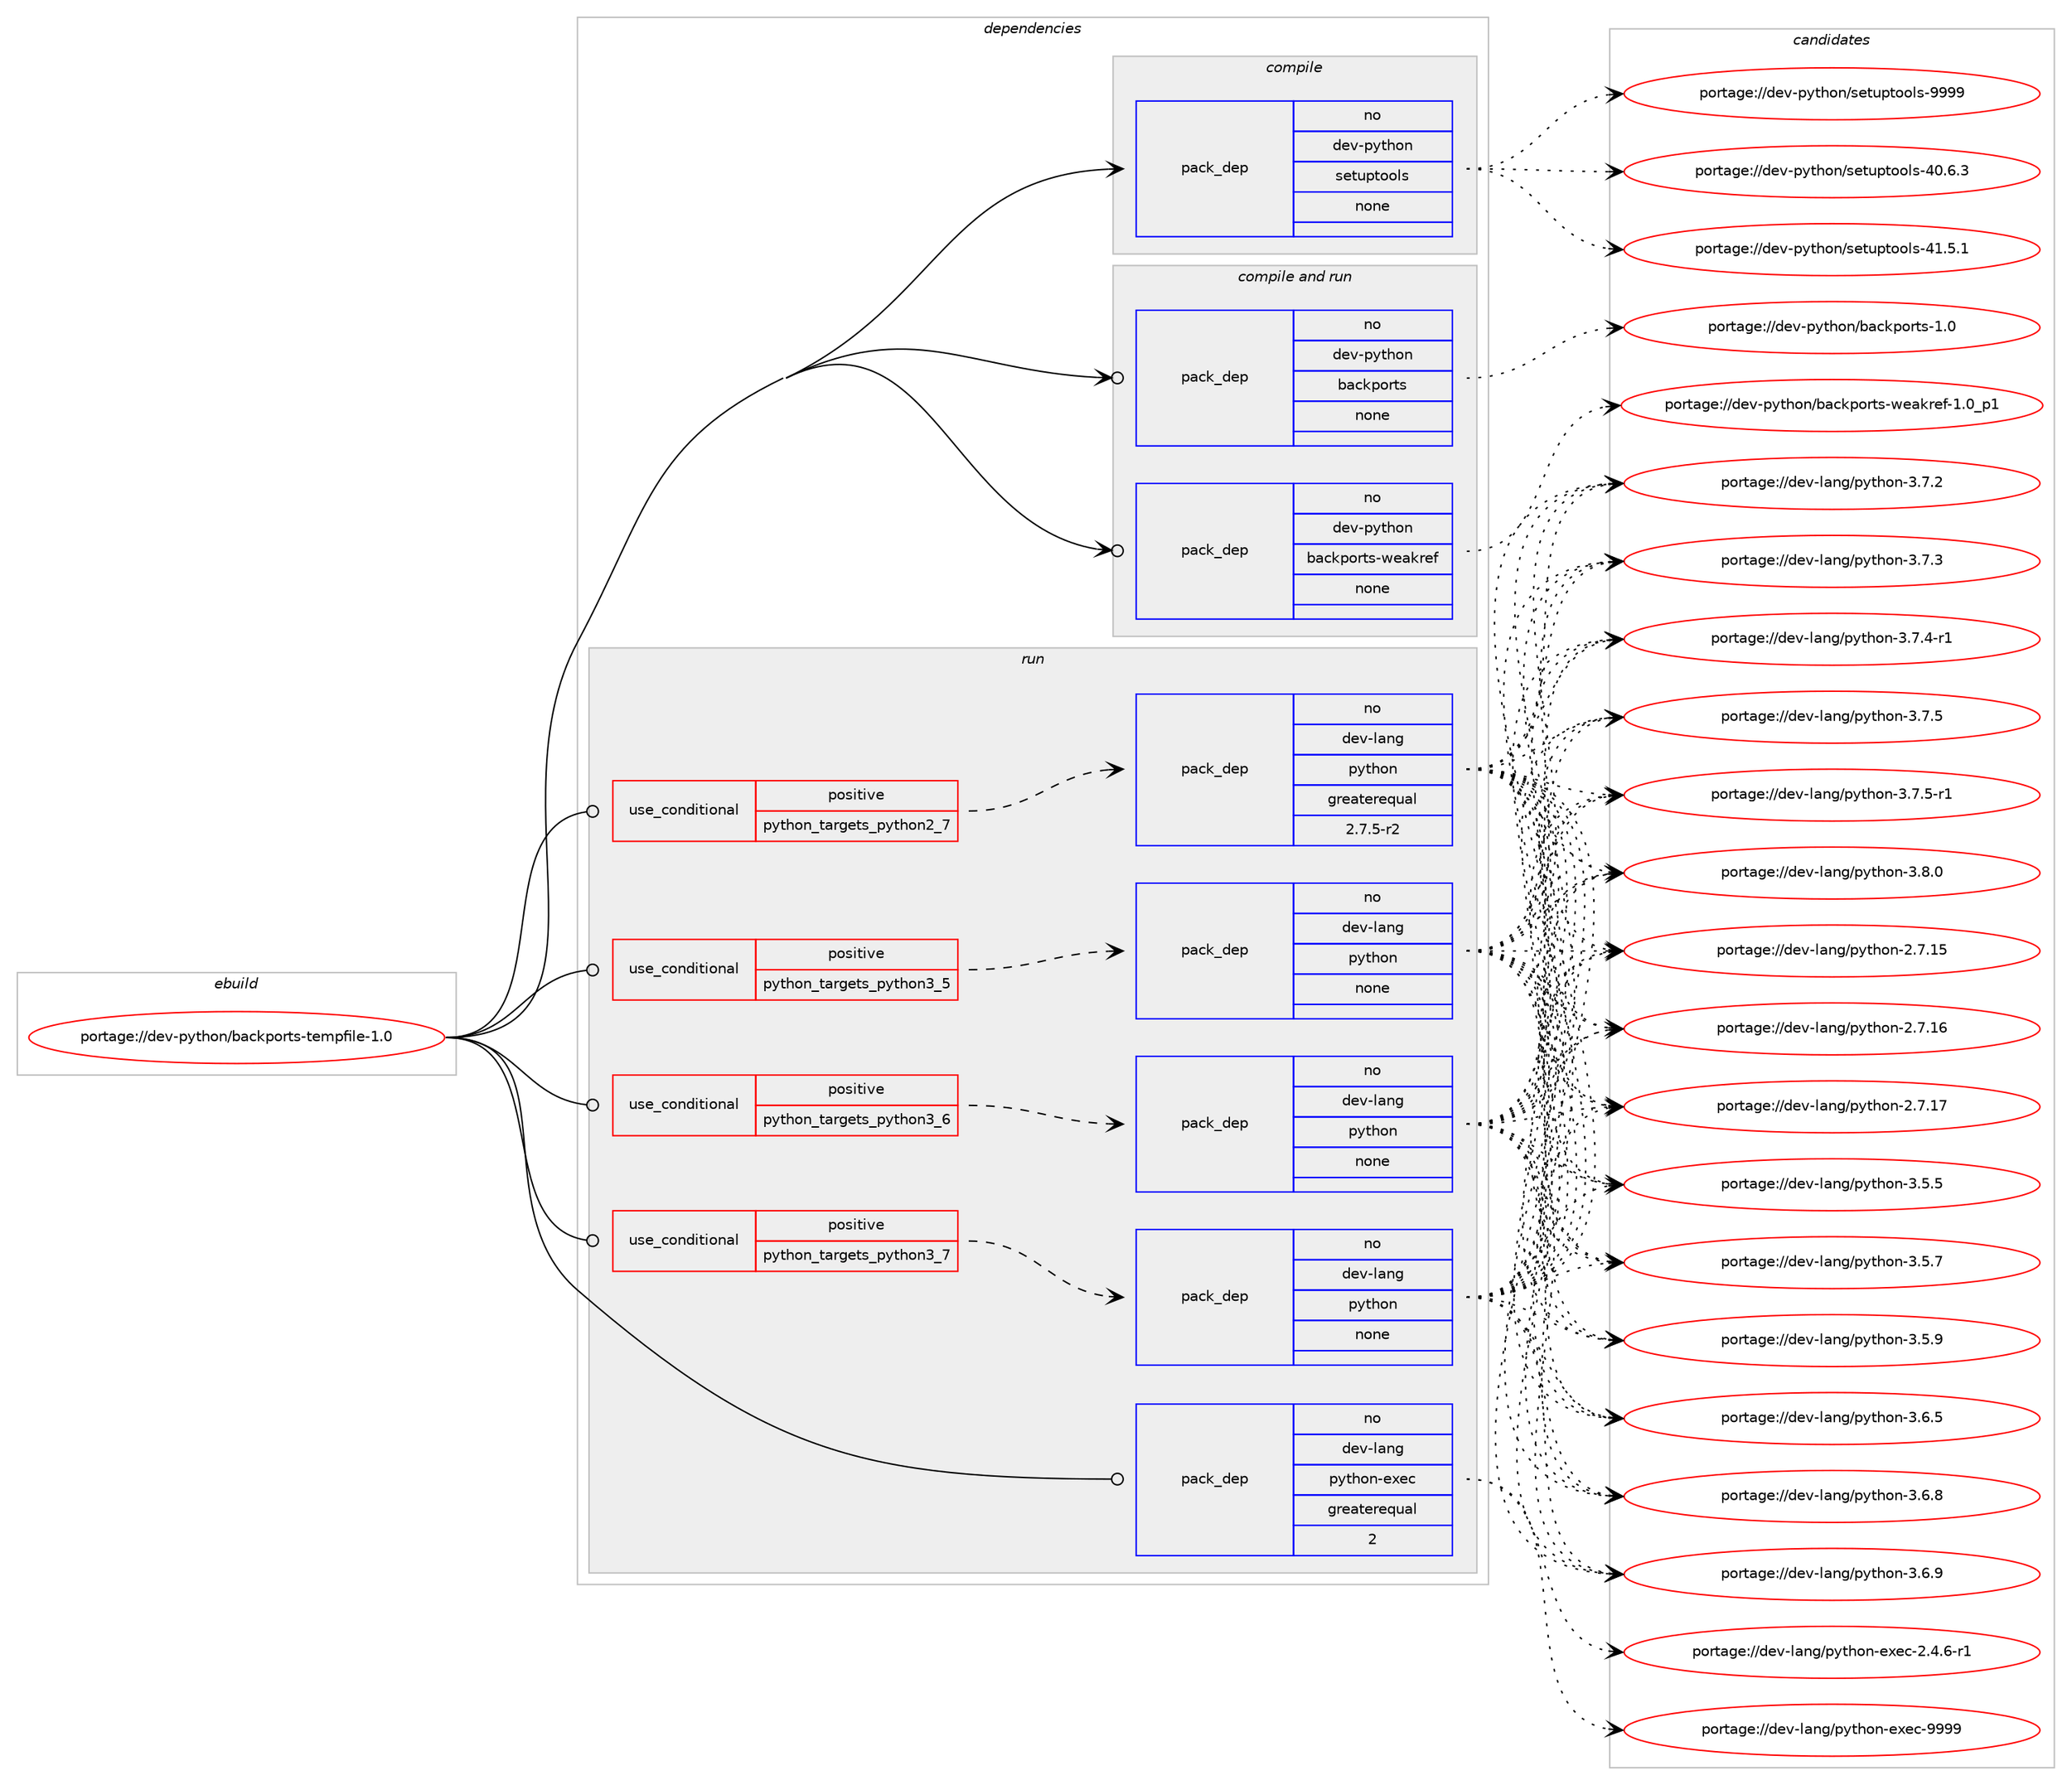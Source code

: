 digraph prolog {

# *************
# Graph options
# *************

newrank=true;
concentrate=true;
compound=true;
graph [rankdir=LR,fontname=Helvetica,fontsize=10,ranksep=1.5];#, ranksep=2.5, nodesep=0.2];
edge  [arrowhead=vee];
node  [fontname=Helvetica,fontsize=10];

# **********
# The ebuild
# **********

subgraph cluster_leftcol {
color=gray;
rank=same;
label=<<i>ebuild</i>>;
id [label="portage://dev-python/backports-tempfile-1.0", color=red, width=4, href="../dev-python/backports-tempfile-1.0.svg"];
}

# ****************
# The dependencies
# ****************

subgraph cluster_midcol {
color=gray;
label=<<i>dependencies</i>>;
subgraph cluster_compile {
fillcolor="#eeeeee";
style=filled;
label=<<i>compile</i>>;
subgraph pack101799 {
dependency131115 [label=<<TABLE BORDER="0" CELLBORDER="1" CELLSPACING="0" CELLPADDING="4" WIDTH="220"><TR><TD ROWSPAN="6" CELLPADDING="30">pack_dep</TD></TR><TR><TD WIDTH="110">no</TD></TR><TR><TD>dev-python</TD></TR><TR><TD>setuptools</TD></TR><TR><TD>none</TD></TR><TR><TD></TD></TR></TABLE>>, shape=none, color=blue];
}
id:e -> dependency131115:w [weight=20,style="solid",arrowhead="vee"];
}
subgraph cluster_compileandrun {
fillcolor="#eeeeee";
style=filled;
label=<<i>compile and run</i>>;
subgraph pack101800 {
dependency131116 [label=<<TABLE BORDER="0" CELLBORDER="1" CELLSPACING="0" CELLPADDING="4" WIDTH="220"><TR><TD ROWSPAN="6" CELLPADDING="30">pack_dep</TD></TR><TR><TD WIDTH="110">no</TD></TR><TR><TD>dev-python</TD></TR><TR><TD>backports</TD></TR><TR><TD>none</TD></TR><TR><TD></TD></TR></TABLE>>, shape=none, color=blue];
}
id:e -> dependency131116:w [weight=20,style="solid",arrowhead="odotvee"];
subgraph pack101801 {
dependency131117 [label=<<TABLE BORDER="0" CELLBORDER="1" CELLSPACING="0" CELLPADDING="4" WIDTH="220"><TR><TD ROWSPAN="6" CELLPADDING="30">pack_dep</TD></TR><TR><TD WIDTH="110">no</TD></TR><TR><TD>dev-python</TD></TR><TR><TD>backports-weakref</TD></TR><TR><TD>none</TD></TR><TR><TD></TD></TR></TABLE>>, shape=none, color=blue];
}
id:e -> dependency131117:w [weight=20,style="solid",arrowhead="odotvee"];
}
subgraph cluster_run {
fillcolor="#eeeeee";
style=filled;
label=<<i>run</i>>;
subgraph cond26011 {
dependency131118 [label=<<TABLE BORDER="0" CELLBORDER="1" CELLSPACING="0" CELLPADDING="4"><TR><TD ROWSPAN="3" CELLPADDING="10">use_conditional</TD></TR><TR><TD>positive</TD></TR><TR><TD>python_targets_python2_7</TD></TR></TABLE>>, shape=none, color=red];
subgraph pack101802 {
dependency131119 [label=<<TABLE BORDER="0" CELLBORDER="1" CELLSPACING="0" CELLPADDING="4" WIDTH="220"><TR><TD ROWSPAN="6" CELLPADDING="30">pack_dep</TD></TR><TR><TD WIDTH="110">no</TD></TR><TR><TD>dev-lang</TD></TR><TR><TD>python</TD></TR><TR><TD>greaterequal</TD></TR><TR><TD>2.7.5-r2</TD></TR></TABLE>>, shape=none, color=blue];
}
dependency131118:e -> dependency131119:w [weight=20,style="dashed",arrowhead="vee"];
}
id:e -> dependency131118:w [weight=20,style="solid",arrowhead="odot"];
subgraph cond26012 {
dependency131120 [label=<<TABLE BORDER="0" CELLBORDER="1" CELLSPACING="0" CELLPADDING="4"><TR><TD ROWSPAN="3" CELLPADDING="10">use_conditional</TD></TR><TR><TD>positive</TD></TR><TR><TD>python_targets_python3_5</TD></TR></TABLE>>, shape=none, color=red];
subgraph pack101803 {
dependency131121 [label=<<TABLE BORDER="0" CELLBORDER="1" CELLSPACING="0" CELLPADDING="4" WIDTH="220"><TR><TD ROWSPAN="6" CELLPADDING="30">pack_dep</TD></TR><TR><TD WIDTH="110">no</TD></TR><TR><TD>dev-lang</TD></TR><TR><TD>python</TD></TR><TR><TD>none</TD></TR><TR><TD></TD></TR></TABLE>>, shape=none, color=blue];
}
dependency131120:e -> dependency131121:w [weight=20,style="dashed",arrowhead="vee"];
}
id:e -> dependency131120:w [weight=20,style="solid",arrowhead="odot"];
subgraph cond26013 {
dependency131122 [label=<<TABLE BORDER="0" CELLBORDER="1" CELLSPACING="0" CELLPADDING="4"><TR><TD ROWSPAN="3" CELLPADDING="10">use_conditional</TD></TR><TR><TD>positive</TD></TR><TR><TD>python_targets_python3_6</TD></TR></TABLE>>, shape=none, color=red];
subgraph pack101804 {
dependency131123 [label=<<TABLE BORDER="0" CELLBORDER="1" CELLSPACING="0" CELLPADDING="4" WIDTH="220"><TR><TD ROWSPAN="6" CELLPADDING="30">pack_dep</TD></TR><TR><TD WIDTH="110">no</TD></TR><TR><TD>dev-lang</TD></TR><TR><TD>python</TD></TR><TR><TD>none</TD></TR><TR><TD></TD></TR></TABLE>>, shape=none, color=blue];
}
dependency131122:e -> dependency131123:w [weight=20,style="dashed",arrowhead="vee"];
}
id:e -> dependency131122:w [weight=20,style="solid",arrowhead="odot"];
subgraph cond26014 {
dependency131124 [label=<<TABLE BORDER="0" CELLBORDER="1" CELLSPACING="0" CELLPADDING="4"><TR><TD ROWSPAN="3" CELLPADDING="10">use_conditional</TD></TR><TR><TD>positive</TD></TR><TR><TD>python_targets_python3_7</TD></TR></TABLE>>, shape=none, color=red];
subgraph pack101805 {
dependency131125 [label=<<TABLE BORDER="0" CELLBORDER="1" CELLSPACING="0" CELLPADDING="4" WIDTH="220"><TR><TD ROWSPAN="6" CELLPADDING="30">pack_dep</TD></TR><TR><TD WIDTH="110">no</TD></TR><TR><TD>dev-lang</TD></TR><TR><TD>python</TD></TR><TR><TD>none</TD></TR><TR><TD></TD></TR></TABLE>>, shape=none, color=blue];
}
dependency131124:e -> dependency131125:w [weight=20,style="dashed",arrowhead="vee"];
}
id:e -> dependency131124:w [weight=20,style="solid",arrowhead="odot"];
subgraph pack101806 {
dependency131126 [label=<<TABLE BORDER="0" CELLBORDER="1" CELLSPACING="0" CELLPADDING="4" WIDTH="220"><TR><TD ROWSPAN="6" CELLPADDING="30">pack_dep</TD></TR><TR><TD WIDTH="110">no</TD></TR><TR><TD>dev-lang</TD></TR><TR><TD>python-exec</TD></TR><TR><TD>greaterequal</TD></TR><TR><TD>2</TD></TR></TABLE>>, shape=none, color=blue];
}
id:e -> dependency131126:w [weight=20,style="solid",arrowhead="odot"];
}
}

# **************
# The candidates
# **************

subgraph cluster_choices {
rank=same;
color=gray;
label=<<i>candidates</i>>;

subgraph choice101799 {
color=black;
nodesep=1;
choiceportage100101118451121211161041111104711510111611711211611111110811545524846544651 [label="portage://dev-python/setuptools-40.6.3", color=red, width=4,href="../dev-python/setuptools-40.6.3.svg"];
choiceportage100101118451121211161041111104711510111611711211611111110811545524946534649 [label="portage://dev-python/setuptools-41.5.1", color=red, width=4,href="../dev-python/setuptools-41.5.1.svg"];
choiceportage10010111845112121116104111110471151011161171121161111111081154557575757 [label="portage://dev-python/setuptools-9999", color=red, width=4,href="../dev-python/setuptools-9999.svg"];
dependency131115:e -> choiceportage100101118451121211161041111104711510111611711211611111110811545524846544651:w [style=dotted,weight="100"];
dependency131115:e -> choiceportage100101118451121211161041111104711510111611711211611111110811545524946534649:w [style=dotted,weight="100"];
dependency131115:e -> choiceportage10010111845112121116104111110471151011161171121161111111081154557575757:w [style=dotted,weight="100"];
}
subgraph choice101800 {
color=black;
nodesep=1;
choiceportage100101118451121211161041111104798979910711211111411611545494648 [label="portage://dev-python/backports-1.0", color=red, width=4,href="../dev-python/backports-1.0.svg"];
dependency131116:e -> choiceportage100101118451121211161041111104798979910711211111411611545494648:w [style=dotted,weight="100"];
}
subgraph choice101801 {
color=black;
nodesep=1;
choiceportage10010111845112121116104111110479897991071121111141161154511910197107114101102454946489511249 [label="portage://dev-python/backports-weakref-1.0_p1", color=red, width=4,href="../dev-python/backports-weakref-1.0_p1.svg"];
dependency131117:e -> choiceportage10010111845112121116104111110479897991071121111141161154511910197107114101102454946489511249:w [style=dotted,weight="100"];
}
subgraph choice101802 {
color=black;
nodesep=1;
choiceportage10010111845108971101034711212111610411111045504655464953 [label="portage://dev-lang/python-2.7.15", color=red, width=4,href="../dev-lang/python-2.7.15.svg"];
choiceportage10010111845108971101034711212111610411111045504655464954 [label="portage://dev-lang/python-2.7.16", color=red, width=4,href="../dev-lang/python-2.7.16.svg"];
choiceportage10010111845108971101034711212111610411111045504655464955 [label="portage://dev-lang/python-2.7.17", color=red, width=4,href="../dev-lang/python-2.7.17.svg"];
choiceportage100101118451089711010347112121116104111110455146534653 [label="portage://dev-lang/python-3.5.5", color=red, width=4,href="../dev-lang/python-3.5.5.svg"];
choiceportage100101118451089711010347112121116104111110455146534655 [label="portage://dev-lang/python-3.5.7", color=red, width=4,href="../dev-lang/python-3.5.7.svg"];
choiceportage100101118451089711010347112121116104111110455146534657 [label="portage://dev-lang/python-3.5.9", color=red, width=4,href="../dev-lang/python-3.5.9.svg"];
choiceportage100101118451089711010347112121116104111110455146544653 [label="portage://dev-lang/python-3.6.5", color=red, width=4,href="../dev-lang/python-3.6.5.svg"];
choiceportage100101118451089711010347112121116104111110455146544656 [label="portage://dev-lang/python-3.6.8", color=red, width=4,href="../dev-lang/python-3.6.8.svg"];
choiceportage100101118451089711010347112121116104111110455146544657 [label="portage://dev-lang/python-3.6.9", color=red, width=4,href="../dev-lang/python-3.6.9.svg"];
choiceportage100101118451089711010347112121116104111110455146554650 [label="portage://dev-lang/python-3.7.2", color=red, width=4,href="../dev-lang/python-3.7.2.svg"];
choiceportage100101118451089711010347112121116104111110455146554651 [label="portage://dev-lang/python-3.7.3", color=red, width=4,href="../dev-lang/python-3.7.3.svg"];
choiceportage1001011184510897110103471121211161041111104551465546524511449 [label="portage://dev-lang/python-3.7.4-r1", color=red, width=4,href="../dev-lang/python-3.7.4-r1.svg"];
choiceportage100101118451089711010347112121116104111110455146554653 [label="portage://dev-lang/python-3.7.5", color=red, width=4,href="../dev-lang/python-3.7.5.svg"];
choiceportage1001011184510897110103471121211161041111104551465546534511449 [label="portage://dev-lang/python-3.7.5-r1", color=red, width=4,href="../dev-lang/python-3.7.5-r1.svg"];
choiceportage100101118451089711010347112121116104111110455146564648 [label="portage://dev-lang/python-3.8.0", color=red, width=4,href="../dev-lang/python-3.8.0.svg"];
dependency131119:e -> choiceportage10010111845108971101034711212111610411111045504655464953:w [style=dotted,weight="100"];
dependency131119:e -> choiceportage10010111845108971101034711212111610411111045504655464954:w [style=dotted,weight="100"];
dependency131119:e -> choiceportage10010111845108971101034711212111610411111045504655464955:w [style=dotted,weight="100"];
dependency131119:e -> choiceportage100101118451089711010347112121116104111110455146534653:w [style=dotted,weight="100"];
dependency131119:e -> choiceportage100101118451089711010347112121116104111110455146534655:w [style=dotted,weight="100"];
dependency131119:e -> choiceportage100101118451089711010347112121116104111110455146534657:w [style=dotted,weight="100"];
dependency131119:e -> choiceportage100101118451089711010347112121116104111110455146544653:w [style=dotted,weight="100"];
dependency131119:e -> choiceportage100101118451089711010347112121116104111110455146544656:w [style=dotted,weight="100"];
dependency131119:e -> choiceportage100101118451089711010347112121116104111110455146544657:w [style=dotted,weight="100"];
dependency131119:e -> choiceportage100101118451089711010347112121116104111110455146554650:w [style=dotted,weight="100"];
dependency131119:e -> choiceportage100101118451089711010347112121116104111110455146554651:w [style=dotted,weight="100"];
dependency131119:e -> choiceportage1001011184510897110103471121211161041111104551465546524511449:w [style=dotted,weight="100"];
dependency131119:e -> choiceportage100101118451089711010347112121116104111110455146554653:w [style=dotted,weight="100"];
dependency131119:e -> choiceportage1001011184510897110103471121211161041111104551465546534511449:w [style=dotted,weight="100"];
dependency131119:e -> choiceportage100101118451089711010347112121116104111110455146564648:w [style=dotted,weight="100"];
}
subgraph choice101803 {
color=black;
nodesep=1;
choiceportage10010111845108971101034711212111610411111045504655464953 [label="portage://dev-lang/python-2.7.15", color=red, width=4,href="../dev-lang/python-2.7.15.svg"];
choiceportage10010111845108971101034711212111610411111045504655464954 [label="portage://dev-lang/python-2.7.16", color=red, width=4,href="../dev-lang/python-2.7.16.svg"];
choiceportage10010111845108971101034711212111610411111045504655464955 [label="portage://dev-lang/python-2.7.17", color=red, width=4,href="../dev-lang/python-2.7.17.svg"];
choiceportage100101118451089711010347112121116104111110455146534653 [label="portage://dev-lang/python-3.5.5", color=red, width=4,href="../dev-lang/python-3.5.5.svg"];
choiceportage100101118451089711010347112121116104111110455146534655 [label="portage://dev-lang/python-3.5.7", color=red, width=4,href="../dev-lang/python-3.5.7.svg"];
choiceportage100101118451089711010347112121116104111110455146534657 [label="portage://dev-lang/python-3.5.9", color=red, width=4,href="../dev-lang/python-3.5.9.svg"];
choiceportage100101118451089711010347112121116104111110455146544653 [label="portage://dev-lang/python-3.6.5", color=red, width=4,href="../dev-lang/python-3.6.5.svg"];
choiceportage100101118451089711010347112121116104111110455146544656 [label="portage://dev-lang/python-3.6.8", color=red, width=4,href="../dev-lang/python-3.6.8.svg"];
choiceportage100101118451089711010347112121116104111110455146544657 [label="portage://dev-lang/python-3.6.9", color=red, width=4,href="../dev-lang/python-3.6.9.svg"];
choiceportage100101118451089711010347112121116104111110455146554650 [label="portage://dev-lang/python-3.7.2", color=red, width=4,href="../dev-lang/python-3.7.2.svg"];
choiceportage100101118451089711010347112121116104111110455146554651 [label="portage://dev-lang/python-3.7.3", color=red, width=4,href="../dev-lang/python-3.7.3.svg"];
choiceportage1001011184510897110103471121211161041111104551465546524511449 [label="portage://dev-lang/python-3.7.4-r1", color=red, width=4,href="../dev-lang/python-3.7.4-r1.svg"];
choiceportage100101118451089711010347112121116104111110455146554653 [label="portage://dev-lang/python-3.7.5", color=red, width=4,href="../dev-lang/python-3.7.5.svg"];
choiceportage1001011184510897110103471121211161041111104551465546534511449 [label="portage://dev-lang/python-3.7.5-r1", color=red, width=4,href="../dev-lang/python-3.7.5-r1.svg"];
choiceportage100101118451089711010347112121116104111110455146564648 [label="portage://dev-lang/python-3.8.0", color=red, width=4,href="../dev-lang/python-3.8.0.svg"];
dependency131121:e -> choiceportage10010111845108971101034711212111610411111045504655464953:w [style=dotted,weight="100"];
dependency131121:e -> choiceportage10010111845108971101034711212111610411111045504655464954:w [style=dotted,weight="100"];
dependency131121:e -> choiceportage10010111845108971101034711212111610411111045504655464955:w [style=dotted,weight="100"];
dependency131121:e -> choiceportage100101118451089711010347112121116104111110455146534653:w [style=dotted,weight="100"];
dependency131121:e -> choiceportage100101118451089711010347112121116104111110455146534655:w [style=dotted,weight="100"];
dependency131121:e -> choiceportage100101118451089711010347112121116104111110455146534657:w [style=dotted,weight="100"];
dependency131121:e -> choiceportage100101118451089711010347112121116104111110455146544653:w [style=dotted,weight="100"];
dependency131121:e -> choiceportage100101118451089711010347112121116104111110455146544656:w [style=dotted,weight="100"];
dependency131121:e -> choiceportage100101118451089711010347112121116104111110455146544657:w [style=dotted,weight="100"];
dependency131121:e -> choiceportage100101118451089711010347112121116104111110455146554650:w [style=dotted,weight="100"];
dependency131121:e -> choiceportage100101118451089711010347112121116104111110455146554651:w [style=dotted,weight="100"];
dependency131121:e -> choiceportage1001011184510897110103471121211161041111104551465546524511449:w [style=dotted,weight="100"];
dependency131121:e -> choiceportage100101118451089711010347112121116104111110455146554653:w [style=dotted,weight="100"];
dependency131121:e -> choiceportage1001011184510897110103471121211161041111104551465546534511449:w [style=dotted,weight="100"];
dependency131121:e -> choiceportage100101118451089711010347112121116104111110455146564648:w [style=dotted,weight="100"];
}
subgraph choice101804 {
color=black;
nodesep=1;
choiceportage10010111845108971101034711212111610411111045504655464953 [label="portage://dev-lang/python-2.7.15", color=red, width=4,href="../dev-lang/python-2.7.15.svg"];
choiceportage10010111845108971101034711212111610411111045504655464954 [label="portage://dev-lang/python-2.7.16", color=red, width=4,href="../dev-lang/python-2.7.16.svg"];
choiceportage10010111845108971101034711212111610411111045504655464955 [label="portage://dev-lang/python-2.7.17", color=red, width=4,href="../dev-lang/python-2.7.17.svg"];
choiceportage100101118451089711010347112121116104111110455146534653 [label="portage://dev-lang/python-3.5.5", color=red, width=4,href="../dev-lang/python-3.5.5.svg"];
choiceportage100101118451089711010347112121116104111110455146534655 [label="portage://dev-lang/python-3.5.7", color=red, width=4,href="../dev-lang/python-3.5.7.svg"];
choiceportage100101118451089711010347112121116104111110455146534657 [label="portage://dev-lang/python-3.5.9", color=red, width=4,href="../dev-lang/python-3.5.9.svg"];
choiceportage100101118451089711010347112121116104111110455146544653 [label="portage://dev-lang/python-3.6.5", color=red, width=4,href="../dev-lang/python-3.6.5.svg"];
choiceportage100101118451089711010347112121116104111110455146544656 [label="portage://dev-lang/python-3.6.8", color=red, width=4,href="../dev-lang/python-3.6.8.svg"];
choiceportage100101118451089711010347112121116104111110455146544657 [label="portage://dev-lang/python-3.6.9", color=red, width=4,href="../dev-lang/python-3.6.9.svg"];
choiceportage100101118451089711010347112121116104111110455146554650 [label="portage://dev-lang/python-3.7.2", color=red, width=4,href="../dev-lang/python-3.7.2.svg"];
choiceportage100101118451089711010347112121116104111110455146554651 [label="portage://dev-lang/python-3.7.3", color=red, width=4,href="../dev-lang/python-3.7.3.svg"];
choiceportage1001011184510897110103471121211161041111104551465546524511449 [label="portage://dev-lang/python-3.7.4-r1", color=red, width=4,href="../dev-lang/python-3.7.4-r1.svg"];
choiceportage100101118451089711010347112121116104111110455146554653 [label="portage://dev-lang/python-3.7.5", color=red, width=4,href="../dev-lang/python-3.7.5.svg"];
choiceportage1001011184510897110103471121211161041111104551465546534511449 [label="portage://dev-lang/python-3.7.5-r1", color=red, width=4,href="../dev-lang/python-3.7.5-r1.svg"];
choiceportage100101118451089711010347112121116104111110455146564648 [label="portage://dev-lang/python-3.8.0", color=red, width=4,href="../dev-lang/python-3.8.0.svg"];
dependency131123:e -> choiceportage10010111845108971101034711212111610411111045504655464953:w [style=dotted,weight="100"];
dependency131123:e -> choiceportage10010111845108971101034711212111610411111045504655464954:w [style=dotted,weight="100"];
dependency131123:e -> choiceportage10010111845108971101034711212111610411111045504655464955:w [style=dotted,weight="100"];
dependency131123:e -> choiceportage100101118451089711010347112121116104111110455146534653:w [style=dotted,weight="100"];
dependency131123:e -> choiceportage100101118451089711010347112121116104111110455146534655:w [style=dotted,weight="100"];
dependency131123:e -> choiceportage100101118451089711010347112121116104111110455146534657:w [style=dotted,weight="100"];
dependency131123:e -> choiceportage100101118451089711010347112121116104111110455146544653:w [style=dotted,weight="100"];
dependency131123:e -> choiceportage100101118451089711010347112121116104111110455146544656:w [style=dotted,weight="100"];
dependency131123:e -> choiceportage100101118451089711010347112121116104111110455146544657:w [style=dotted,weight="100"];
dependency131123:e -> choiceportage100101118451089711010347112121116104111110455146554650:w [style=dotted,weight="100"];
dependency131123:e -> choiceportage100101118451089711010347112121116104111110455146554651:w [style=dotted,weight="100"];
dependency131123:e -> choiceportage1001011184510897110103471121211161041111104551465546524511449:w [style=dotted,weight="100"];
dependency131123:e -> choiceportage100101118451089711010347112121116104111110455146554653:w [style=dotted,weight="100"];
dependency131123:e -> choiceportage1001011184510897110103471121211161041111104551465546534511449:w [style=dotted,weight="100"];
dependency131123:e -> choiceportage100101118451089711010347112121116104111110455146564648:w [style=dotted,weight="100"];
}
subgraph choice101805 {
color=black;
nodesep=1;
choiceportage10010111845108971101034711212111610411111045504655464953 [label="portage://dev-lang/python-2.7.15", color=red, width=4,href="../dev-lang/python-2.7.15.svg"];
choiceportage10010111845108971101034711212111610411111045504655464954 [label="portage://dev-lang/python-2.7.16", color=red, width=4,href="../dev-lang/python-2.7.16.svg"];
choiceportage10010111845108971101034711212111610411111045504655464955 [label="portage://dev-lang/python-2.7.17", color=red, width=4,href="../dev-lang/python-2.7.17.svg"];
choiceportage100101118451089711010347112121116104111110455146534653 [label="portage://dev-lang/python-3.5.5", color=red, width=4,href="../dev-lang/python-3.5.5.svg"];
choiceportage100101118451089711010347112121116104111110455146534655 [label="portage://dev-lang/python-3.5.7", color=red, width=4,href="../dev-lang/python-3.5.7.svg"];
choiceportage100101118451089711010347112121116104111110455146534657 [label="portage://dev-lang/python-3.5.9", color=red, width=4,href="../dev-lang/python-3.5.9.svg"];
choiceportage100101118451089711010347112121116104111110455146544653 [label="portage://dev-lang/python-3.6.5", color=red, width=4,href="../dev-lang/python-3.6.5.svg"];
choiceportage100101118451089711010347112121116104111110455146544656 [label="portage://dev-lang/python-3.6.8", color=red, width=4,href="../dev-lang/python-3.6.8.svg"];
choiceportage100101118451089711010347112121116104111110455146544657 [label="portage://dev-lang/python-3.6.9", color=red, width=4,href="../dev-lang/python-3.6.9.svg"];
choiceportage100101118451089711010347112121116104111110455146554650 [label="portage://dev-lang/python-3.7.2", color=red, width=4,href="../dev-lang/python-3.7.2.svg"];
choiceportage100101118451089711010347112121116104111110455146554651 [label="portage://dev-lang/python-3.7.3", color=red, width=4,href="../dev-lang/python-3.7.3.svg"];
choiceportage1001011184510897110103471121211161041111104551465546524511449 [label="portage://dev-lang/python-3.7.4-r1", color=red, width=4,href="../dev-lang/python-3.7.4-r1.svg"];
choiceportage100101118451089711010347112121116104111110455146554653 [label="portage://dev-lang/python-3.7.5", color=red, width=4,href="../dev-lang/python-3.7.5.svg"];
choiceportage1001011184510897110103471121211161041111104551465546534511449 [label="portage://dev-lang/python-3.7.5-r1", color=red, width=4,href="../dev-lang/python-3.7.5-r1.svg"];
choiceportage100101118451089711010347112121116104111110455146564648 [label="portage://dev-lang/python-3.8.0", color=red, width=4,href="../dev-lang/python-3.8.0.svg"];
dependency131125:e -> choiceportage10010111845108971101034711212111610411111045504655464953:w [style=dotted,weight="100"];
dependency131125:e -> choiceportage10010111845108971101034711212111610411111045504655464954:w [style=dotted,weight="100"];
dependency131125:e -> choiceportage10010111845108971101034711212111610411111045504655464955:w [style=dotted,weight="100"];
dependency131125:e -> choiceportage100101118451089711010347112121116104111110455146534653:w [style=dotted,weight="100"];
dependency131125:e -> choiceportage100101118451089711010347112121116104111110455146534655:w [style=dotted,weight="100"];
dependency131125:e -> choiceportage100101118451089711010347112121116104111110455146534657:w [style=dotted,weight="100"];
dependency131125:e -> choiceportage100101118451089711010347112121116104111110455146544653:w [style=dotted,weight="100"];
dependency131125:e -> choiceportage100101118451089711010347112121116104111110455146544656:w [style=dotted,weight="100"];
dependency131125:e -> choiceportage100101118451089711010347112121116104111110455146544657:w [style=dotted,weight="100"];
dependency131125:e -> choiceportage100101118451089711010347112121116104111110455146554650:w [style=dotted,weight="100"];
dependency131125:e -> choiceportage100101118451089711010347112121116104111110455146554651:w [style=dotted,weight="100"];
dependency131125:e -> choiceportage1001011184510897110103471121211161041111104551465546524511449:w [style=dotted,weight="100"];
dependency131125:e -> choiceportage100101118451089711010347112121116104111110455146554653:w [style=dotted,weight="100"];
dependency131125:e -> choiceportage1001011184510897110103471121211161041111104551465546534511449:w [style=dotted,weight="100"];
dependency131125:e -> choiceportage100101118451089711010347112121116104111110455146564648:w [style=dotted,weight="100"];
}
subgraph choice101806 {
color=black;
nodesep=1;
choiceportage10010111845108971101034711212111610411111045101120101994550465246544511449 [label="portage://dev-lang/python-exec-2.4.6-r1", color=red, width=4,href="../dev-lang/python-exec-2.4.6-r1.svg"];
choiceportage10010111845108971101034711212111610411111045101120101994557575757 [label="portage://dev-lang/python-exec-9999", color=red, width=4,href="../dev-lang/python-exec-9999.svg"];
dependency131126:e -> choiceportage10010111845108971101034711212111610411111045101120101994550465246544511449:w [style=dotted,weight="100"];
dependency131126:e -> choiceportage10010111845108971101034711212111610411111045101120101994557575757:w [style=dotted,weight="100"];
}
}

}
